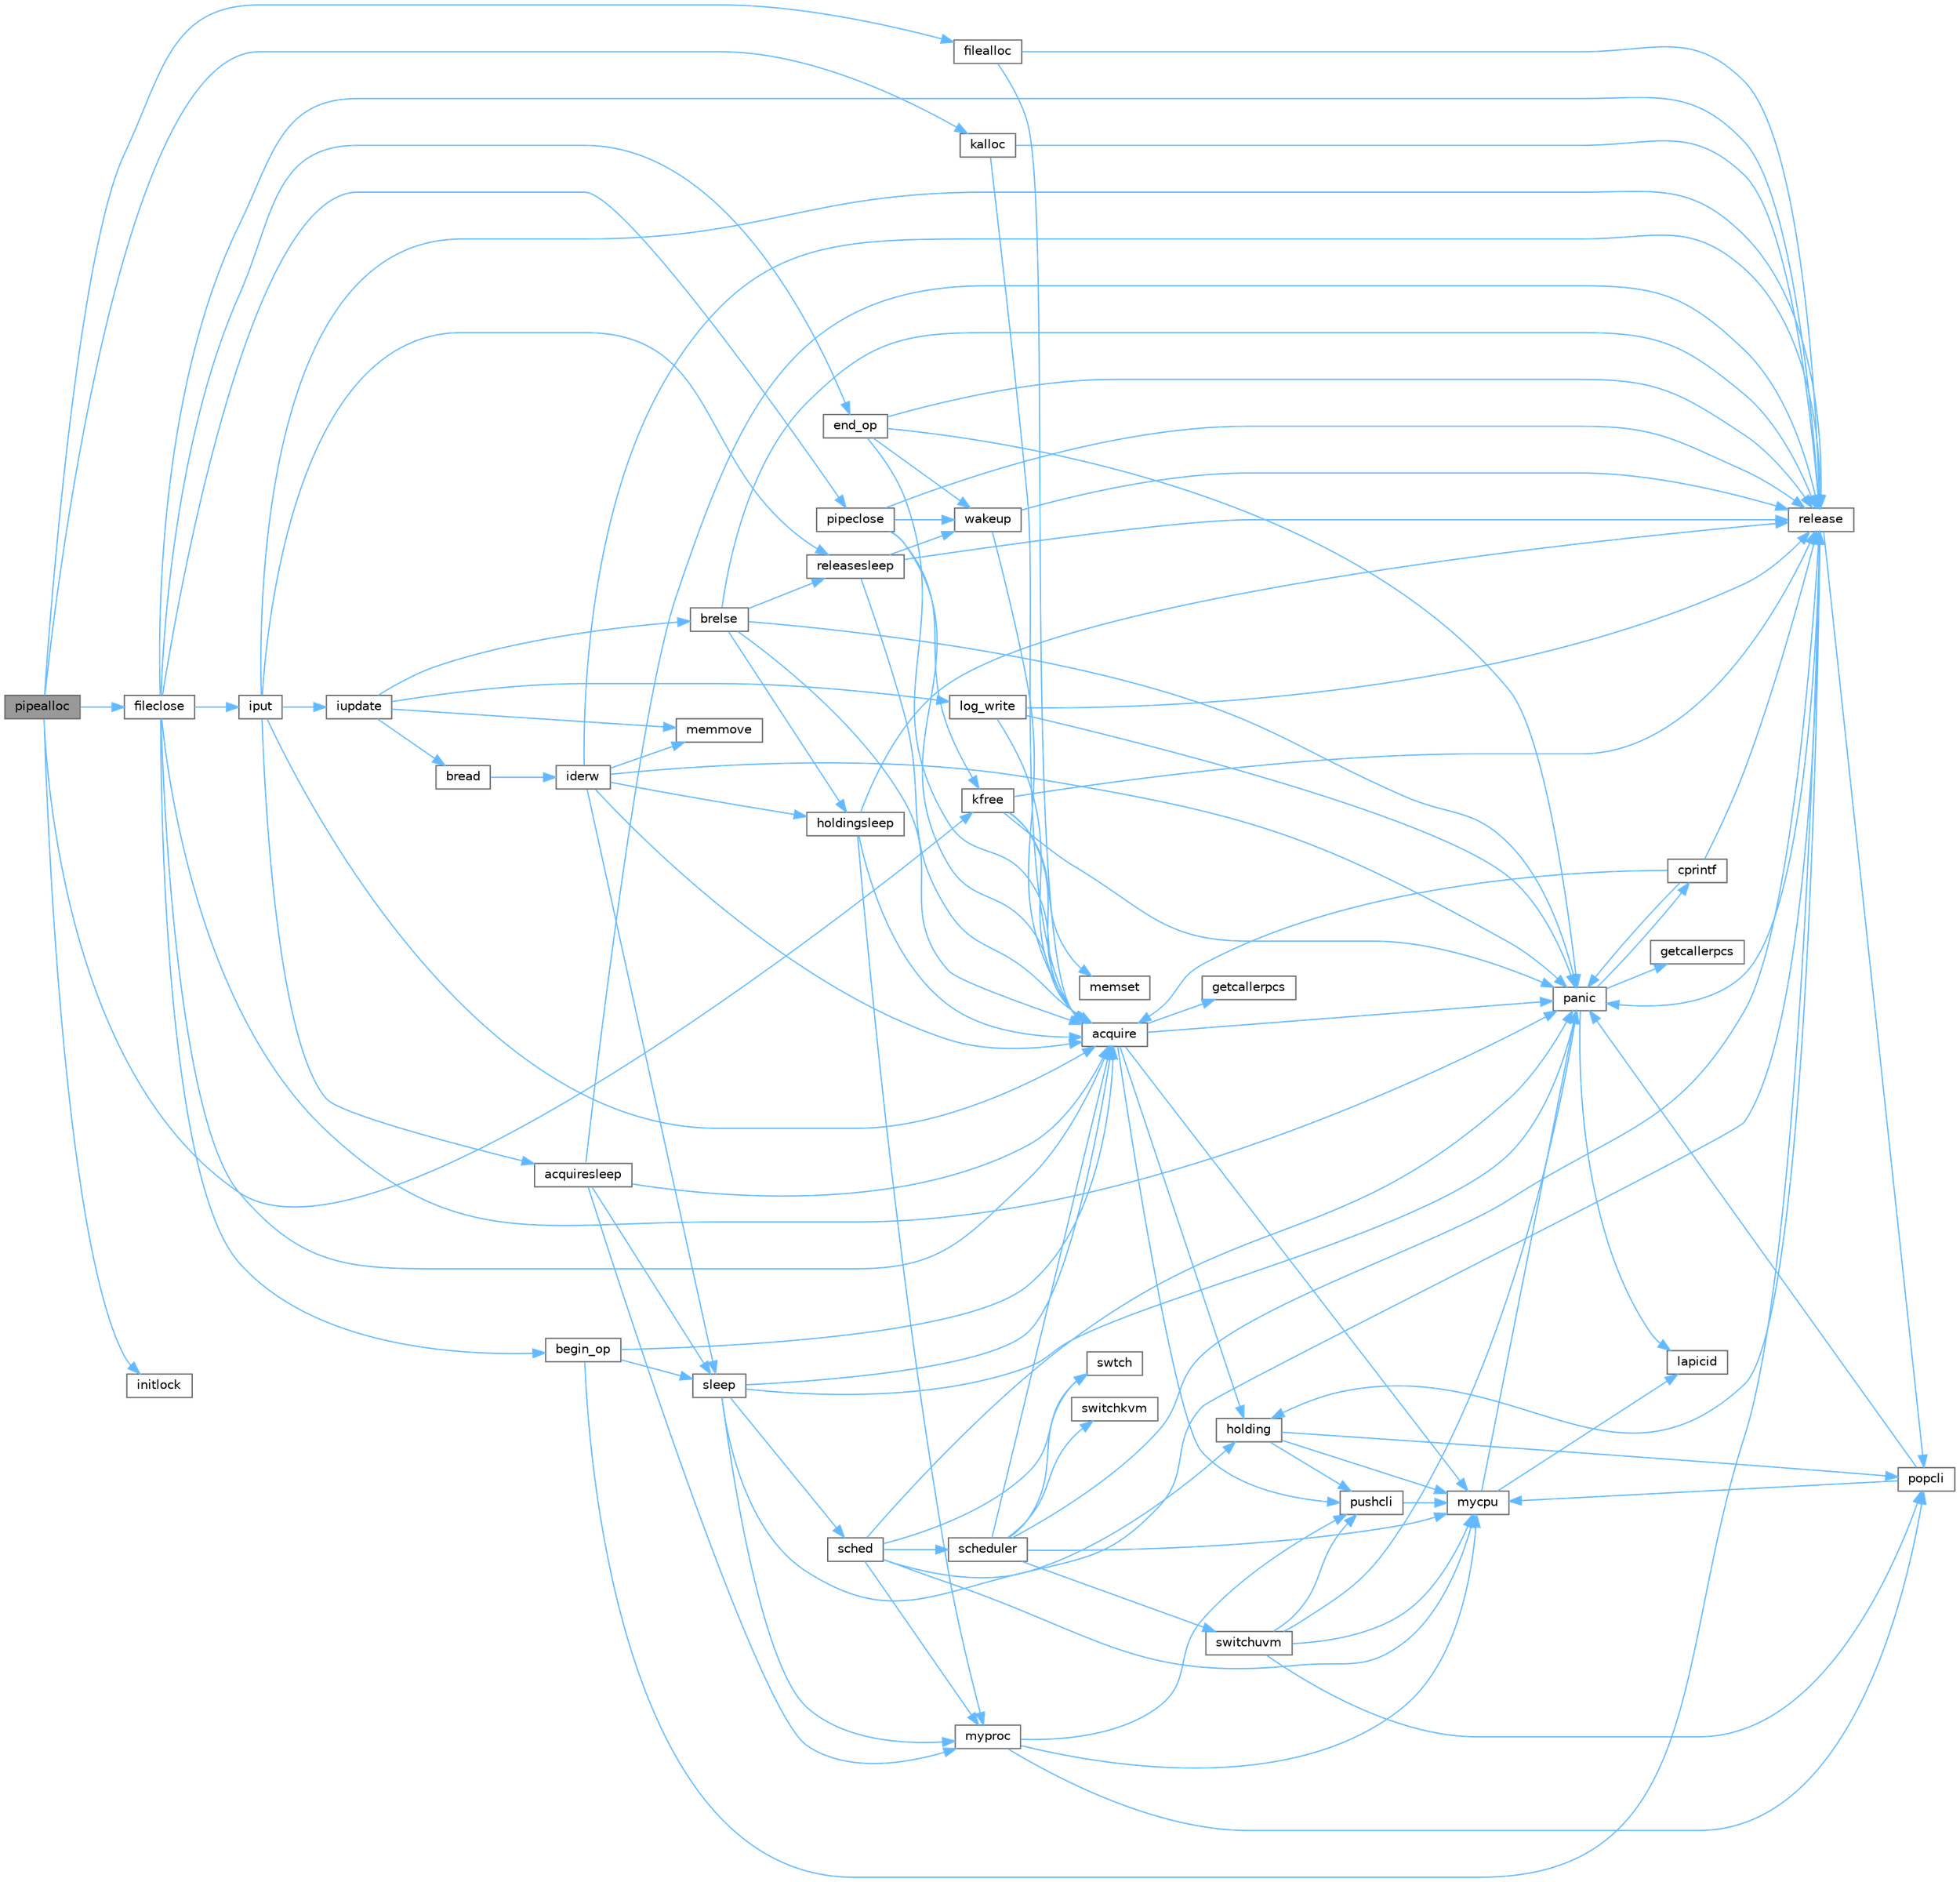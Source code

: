 digraph "pipealloc"
{
 // LATEX_PDF_SIZE
  bgcolor="transparent";
  edge [fontname=Helvetica,fontsize=10,labelfontname=Helvetica,labelfontsize=10];
  node [fontname=Helvetica,fontsize=10,shape=box,height=0.2,width=0.4];
  rankdir="LR";
  Node1 [id="Node000001",label="pipealloc",height=0.2,width=0.4,color="gray40", fillcolor="grey60", style="filled", fontcolor="black",tooltip=" "];
  Node1 -> Node2 [id="edge1_Node000001_Node000002",color="steelblue1",style="solid",tooltip=" "];
  Node2 [id="Node000002",label="filealloc",height=0.2,width=0.4,color="grey40", fillcolor="white", style="filled",URL="$d6/d13/file_8c.html#ac56b15561658d0e74ce1c53309b8f97d",tooltip=" "];
  Node2 -> Node3 [id="edge2_Node000002_Node000003",color="steelblue1",style="solid",tooltip=" "];
  Node3 [id="Node000003",label="acquire",height=0.2,width=0.4,color="grey40", fillcolor="white", style="filled",URL="$d3/d2d/spinlock_8c.html#aed377f16a085b00de3a4b32392adbdfb",tooltip=" "];
  Node3 -> Node4 [id="edge3_Node000003_Node000004",color="steelblue1",style="solid",tooltip=" "];
  Node4 [id="Node000004",label="getcallerpcs",height=0.2,width=0.4,color="grey40", fillcolor="white", style="filled",URL="$d3/d2d/spinlock_8c.html#a6ac35304ea80f01086b47edcc2328010",tooltip=" "];
  Node3 -> Node5 [id="edge4_Node000003_Node000005",color="steelblue1",style="solid",tooltip=" "];
  Node5 [id="Node000005",label="holding",height=0.2,width=0.4,color="grey40", fillcolor="white", style="filled",URL="$d3/d2d/spinlock_8c.html#aea48df3e5cfb903179ad3dc78ab502d9",tooltip=" "];
  Node5 -> Node6 [id="edge5_Node000005_Node000006",color="steelblue1",style="solid",tooltip=" "];
  Node6 [id="Node000006",label="mycpu",height=0.2,width=0.4,color="grey40", fillcolor="white", style="filled",URL="$d3/dda/proc_8c.html#ad427959ad025dabd8cd393b27ec39160",tooltip=" "];
  Node6 -> Node7 [id="edge6_Node000006_Node000007",color="steelblue1",style="solid",tooltip=" "];
  Node7 [id="Node000007",label="lapicid",height=0.2,width=0.4,color="grey40", fillcolor="white", style="filled",URL="$dc/df6/lapic_8c.html#a627f7996b64f99d885244a5102c85164",tooltip=" "];
  Node6 -> Node8 [id="edge7_Node000006_Node000008",color="steelblue1",style="solid",tooltip=" "];
  Node8 [id="Node000008",label="panic",height=0.2,width=0.4,color="grey40", fillcolor="white", style="filled",URL="$d0/d56/console_8c.html#a95c0aca5d6d7487933984f08b189917a",tooltip=" "];
  Node8 -> Node9 [id="edge8_Node000008_Node000009",color="steelblue1",style="solid",tooltip=" "];
  Node9 [id="Node000009",label="cprintf",height=0.2,width=0.4,color="grey40", fillcolor="white", style="filled",URL="$d0/d56/console_8c.html#a90f0742d846503e4ed1804f1df421ec6",tooltip=" "];
  Node9 -> Node3 [id="edge9_Node000009_Node000003",color="steelblue1",style="solid",tooltip=" "];
  Node9 -> Node8 [id="edge10_Node000009_Node000008",color="steelblue1",style="solid",tooltip=" "];
  Node9 -> Node10 [id="edge11_Node000009_Node000010",color="steelblue1",style="solid",tooltip=" "];
  Node10 [id="Node000010",label="release",height=0.2,width=0.4,color="grey40", fillcolor="white", style="filled",URL="$d3/d2d/spinlock_8c.html#a1cee376aa9a00e754bf5481cd5f3d97b",tooltip=" "];
  Node10 -> Node5 [id="edge12_Node000010_Node000005",color="steelblue1",style="solid",tooltip=" "];
  Node10 -> Node8 [id="edge13_Node000010_Node000008",color="steelblue1",style="solid",tooltip=" "];
  Node10 -> Node11 [id="edge14_Node000010_Node000011",color="steelblue1",style="solid",tooltip=" "];
  Node11 [id="Node000011",label="popcli",height=0.2,width=0.4,color="grey40", fillcolor="white", style="filled",URL="$d3/d2d/spinlock_8c.html#ae3424f669269fef400ce29c3aeb43fdb",tooltip=" "];
  Node11 -> Node6 [id="edge15_Node000011_Node000006",color="steelblue1",style="solid",tooltip=" "];
  Node11 -> Node8 [id="edge16_Node000011_Node000008",color="steelblue1",style="solid",tooltip=" "];
  Node8 -> Node12 [id="edge17_Node000008_Node000012",color="steelblue1",style="solid",tooltip=" "];
  Node12 [id="Node000012",label="getcallerpcs",height=0.2,width=0.4,color="grey40", fillcolor="white", style="filled",URL="$d5/d64/defs_8h.html#a4105de9e2969515d6c6c795c4386f69f",tooltip=" "];
  Node8 -> Node7 [id="edge18_Node000008_Node000007",color="steelblue1",style="solid",tooltip=" "];
  Node5 -> Node11 [id="edge19_Node000005_Node000011",color="steelblue1",style="solid",tooltip=" "];
  Node5 -> Node13 [id="edge20_Node000005_Node000013",color="steelblue1",style="solid",tooltip=" "];
  Node13 [id="Node000013",label="pushcli",height=0.2,width=0.4,color="grey40", fillcolor="white", style="filled",URL="$d3/d2d/spinlock_8c.html#a206b749d1b7768dadce61cbcde7e0f1c",tooltip=" "];
  Node13 -> Node6 [id="edge21_Node000013_Node000006",color="steelblue1",style="solid",tooltip=" "];
  Node3 -> Node6 [id="edge22_Node000003_Node000006",color="steelblue1",style="solid",tooltip=" "];
  Node3 -> Node8 [id="edge23_Node000003_Node000008",color="steelblue1",style="solid",tooltip=" "];
  Node3 -> Node13 [id="edge24_Node000003_Node000013",color="steelblue1",style="solid",tooltip=" "];
  Node2 -> Node10 [id="edge25_Node000002_Node000010",color="steelblue1",style="solid",tooltip=" "];
  Node1 -> Node14 [id="edge26_Node000001_Node000014",color="steelblue1",style="solid",tooltip=" "];
  Node14 [id="Node000014",label="fileclose",height=0.2,width=0.4,color="grey40", fillcolor="white", style="filled",URL="$d6/d13/file_8c.html#ae557c81ab89c24219146144bb6adaa2c",tooltip=" "];
  Node14 -> Node3 [id="edge27_Node000014_Node000003",color="steelblue1",style="solid",tooltip=" "];
  Node14 -> Node15 [id="edge28_Node000014_Node000015",color="steelblue1",style="solid",tooltip=" "];
  Node15 [id="Node000015",label="begin_op",height=0.2,width=0.4,color="grey40", fillcolor="white", style="filled",URL="$d7/df8/log_8c.html#ac96aa31ffc0500e749c62c4d377c21c9",tooltip=" "];
  Node15 -> Node3 [id="edge29_Node000015_Node000003",color="steelblue1",style="solid",tooltip=" "];
  Node15 -> Node10 [id="edge30_Node000015_Node000010",color="steelblue1",style="solid",tooltip=" "];
  Node15 -> Node16 [id="edge31_Node000015_Node000016",color="steelblue1",style="solid",tooltip=" "];
  Node16 [id="Node000016",label="sleep",height=0.2,width=0.4,color="grey40", fillcolor="white", style="filled",URL="$d3/dda/proc_8c.html#ae70cc0370342e46f6db3bec367232457",tooltip=" "];
  Node16 -> Node3 [id="edge32_Node000016_Node000003",color="steelblue1",style="solid",tooltip=" "];
  Node16 -> Node17 [id="edge33_Node000016_Node000017",color="steelblue1",style="solid",tooltip=" "];
  Node17 [id="Node000017",label="myproc",height=0.2,width=0.4,color="grey40", fillcolor="white", style="filled",URL="$d3/dda/proc_8c.html#a41af0935f3989aae450cf8988cd9c3a9",tooltip=" "];
  Node17 -> Node6 [id="edge34_Node000017_Node000006",color="steelblue1",style="solid",tooltip=" "];
  Node17 -> Node11 [id="edge35_Node000017_Node000011",color="steelblue1",style="solid",tooltip=" "];
  Node17 -> Node13 [id="edge36_Node000017_Node000013",color="steelblue1",style="solid",tooltip=" "];
  Node16 -> Node8 [id="edge37_Node000016_Node000008",color="steelblue1",style="solid",tooltip=" "];
  Node16 -> Node10 [id="edge38_Node000016_Node000010",color="steelblue1",style="solid",tooltip=" "];
  Node16 -> Node18 [id="edge39_Node000016_Node000018",color="steelblue1",style="solid",tooltip=" "];
  Node18 [id="Node000018",label="sched",height=0.2,width=0.4,color="grey40", fillcolor="white", style="filled",URL="$d3/dda/proc_8c.html#ad788da91743c333b5bed7c4a0dd12365",tooltip=" "];
  Node18 -> Node5 [id="edge40_Node000018_Node000005",color="steelblue1",style="solid",tooltip=" "];
  Node18 -> Node6 [id="edge41_Node000018_Node000006",color="steelblue1",style="solid",tooltip=" "];
  Node18 -> Node17 [id="edge42_Node000018_Node000017",color="steelblue1",style="solid",tooltip=" "];
  Node18 -> Node8 [id="edge43_Node000018_Node000008",color="steelblue1",style="solid",tooltip=" "];
  Node18 -> Node19 [id="edge44_Node000018_Node000019",color="steelblue1",style="solid",tooltip=" "];
  Node19 [id="Node000019",label="scheduler",height=0.2,width=0.4,color="grey40", fillcolor="white", style="filled",URL="$d3/dda/proc_8c.html#a9fa00b0be5d3c4781048861e2506eb63",tooltip=" "];
  Node19 -> Node3 [id="edge45_Node000019_Node000003",color="steelblue1",style="solid",tooltip=" "];
  Node19 -> Node6 [id="edge46_Node000019_Node000006",color="steelblue1",style="solid",tooltip=" "];
  Node19 -> Node10 [id="edge47_Node000019_Node000010",color="steelblue1",style="solid",tooltip=" "];
  Node19 -> Node20 [id="edge48_Node000019_Node000020",color="steelblue1",style="solid",tooltip=" "];
  Node20 [id="Node000020",label="switchkvm",height=0.2,width=0.4,color="grey40", fillcolor="white", style="filled",URL="$de/de9/vm_8c.html#a02ca0670bc1fe12e38453082631ff360",tooltip=" "];
  Node19 -> Node21 [id="edge49_Node000019_Node000021",color="steelblue1",style="solid",tooltip=" "];
  Node21 [id="Node000021",label="switchuvm",height=0.2,width=0.4,color="grey40", fillcolor="white", style="filled",URL="$de/de9/vm_8c.html#a87c90f0ab2a1b11c2b55f4e483bb8493",tooltip=" "];
  Node21 -> Node6 [id="edge50_Node000021_Node000006",color="steelblue1",style="solid",tooltip=" "];
  Node21 -> Node8 [id="edge51_Node000021_Node000008",color="steelblue1",style="solid",tooltip=" "];
  Node21 -> Node11 [id="edge52_Node000021_Node000011",color="steelblue1",style="solid",tooltip=" "];
  Node21 -> Node13 [id="edge53_Node000021_Node000013",color="steelblue1",style="solid",tooltip=" "];
  Node19 -> Node22 [id="edge54_Node000019_Node000022",color="steelblue1",style="solid",tooltip=" "];
  Node22 [id="Node000022",label="swtch",height=0.2,width=0.4,color="grey40", fillcolor="white", style="filled",URL="$d5/d64/defs_8h.html#a1d9e7047d3dfb57809a2541d8387705e",tooltip=" "];
  Node18 -> Node22 [id="edge55_Node000018_Node000022",color="steelblue1",style="solid",tooltip=" "];
  Node14 -> Node23 [id="edge56_Node000014_Node000023",color="steelblue1",style="solid",tooltip=" "];
  Node23 [id="Node000023",label="end_op",height=0.2,width=0.4,color="grey40", fillcolor="white", style="filled",URL="$d7/df8/log_8c.html#ac0f12be0ca0de555e60b27b06a57a65b",tooltip=" "];
  Node23 -> Node3 [id="edge57_Node000023_Node000003",color="steelblue1",style="solid",tooltip=" "];
  Node23 -> Node8 [id="edge58_Node000023_Node000008",color="steelblue1",style="solid",tooltip=" "];
  Node23 -> Node10 [id="edge59_Node000023_Node000010",color="steelblue1",style="solid",tooltip=" "];
  Node23 -> Node24 [id="edge60_Node000023_Node000024",color="steelblue1",style="solid",tooltip=" "];
  Node24 [id="Node000024",label="wakeup",height=0.2,width=0.4,color="grey40", fillcolor="white", style="filled",URL="$d3/dda/proc_8c.html#a4a34d9f03e436cfa09b88f735f6ee952",tooltip=" "];
  Node24 -> Node3 [id="edge61_Node000024_Node000003",color="steelblue1",style="solid",tooltip=" "];
  Node24 -> Node10 [id="edge62_Node000024_Node000010",color="steelblue1",style="solid",tooltip=" "];
  Node14 -> Node25 [id="edge63_Node000014_Node000025",color="steelblue1",style="solid",tooltip=" "];
  Node25 [id="Node000025",label="iput",height=0.2,width=0.4,color="grey40", fillcolor="white", style="filled",URL="$d2/d5a/fs_8c.html#ab3c447f135c68e4c3c1f8d5866f6e77b",tooltip=" "];
  Node25 -> Node3 [id="edge64_Node000025_Node000003",color="steelblue1",style="solid",tooltip=" "];
  Node25 -> Node26 [id="edge65_Node000025_Node000026",color="steelblue1",style="solid",tooltip=" "];
  Node26 [id="Node000026",label="acquiresleep",height=0.2,width=0.4,color="grey40", fillcolor="white", style="filled",URL="$d8/dd1/sleeplock_8c.html#aaad2d7a86d4859982dd9a132f5128ff2",tooltip=" "];
  Node26 -> Node3 [id="edge66_Node000026_Node000003",color="steelblue1",style="solid",tooltip=" "];
  Node26 -> Node17 [id="edge67_Node000026_Node000017",color="steelblue1",style="solid",tooltip=" "];
  Node26 -> Node10 [id="edge68_Node000026_Node000010",color="steelblue1",style="solid",tooltip=" "];
  Node26 -> Node16 [id="edge69_Node000026_Node000016",color="steelblue1",style="solid",tooltip=" "];
  Node25 -> Node27 [id="edge70_Node000025_Node000027",color="steelblue1",style="solid",tooltip=" "];
  Node27 [id="Node000027",label="iupdate",height=0.2,width=0.4,color="grey40", fillcolor="white", style="filled",URL="$d2/d5a/fs_8c.html#a7220afa8e5f4bea540eb95879ea7df6e",tooltip=" "];
  Node27 -> Node28 [id="edge71_Node000027_Node000028",color="steelblue1",style="solid",tooltip=" "];
  Node28 [id="Node000028",label="bread",height=0.2,width=0.4,color="grey40", fillcolor="white", style="filled",URL="$dc/de6/bio_8c.html#a30b8d2ef2300ed8e3d879a428fe39898",tooltip=" "];
  Node28 -> Node29 [id="edge72_Node000028_Node000029",color="steelblue1",style="solid",tooltip=" "];
  Node29 [id="Node000029",label="iderw",height=0.2,width=0.4,color="grey40", fillcolor="white", style="filled",URL="$da/d9b/memide_8c.html#a7f36b008f02088c86f76e98e05b55af5",tooltip=" "];
  Node29 -> Node3 [id="edge73_Node000029_Node000003",color="steelblue1",style="solid",tooltip=" "];
  Node29 -> Node30 [id="edge74_Node000029_Node000030",color="steelblue1",style="solid",tooltip=" "];
  Node30 [id="Node000030",label="holdingsleep",height=0.2,width=0.4,color="grey40", fillcolor="white", style="filled",URL="$d8/dd1/sleeplock_8c.html#a6fdbe54cbecd8fc67d74793b27adcf05",tooltip=" "];
  Node30 -> Node3 [id="edge75_Node000030_Node000003",color="steelblue1",style="solid",tooltip=" "];
  Node30 -> Node17 [id="edge76_Node000030_Node000017",color="steelblue1",style="solid",tooltip=" "];
  Node30 -> Node10 [id="edge77_Node000030_Node000010",color="steelblue1",style="solid",tooltip=" "];
  Node29 -> Node31 [id="edge78_Node000029_Node000031",color="steelblue1",style="solid",tooltip=" "];
  Node31 [id="Node000031",label="memmove",height=0.2,width=0.4,color="grey40", fillcolor="white", style="filled",URL="$d1/db0/string_8c.html#a07f97e2ed1ce37955192d52de8f4911f",tooltip=" "];
  Node29 -> Node8 [id="edge79_Node000029_Node000008",color="steelblue1",style="solid",tooltip=" "];
  Node29 -> Node10 [id="edge80_Node000029_Node000010",color="steelblue1",style="solid",tooltip=" "];
  Node29 -> Node16 [id="edge81_Node000029_Node000016",color="steelblue1",style="solid",tooltip=" "];
  Node27 -> Node32 [id="edge82_Node000027_Node000032",color="steelblue1",style="solid",tooltip=" "];
  Node32 [id="Node000032",label="brelse",height=0.2,width=0.4,color="grey40", fillcolor="white", style="filled",URL="$dc/de6/bio_8c.html#ab5335aeb503731104314321a78a6d727",tooltip=" "];
  Node32 -> Node3 [id="edge83_Node000032_Node000003",color="steelblue1",style="solid",tooltip=" "];
  Node32 -> Node30 [id="edge84_Node000032_Node000030",color="steelblue1",style="solid",tooltip=" "];
  Node32 -> Node8 [id="edge85_Node000032_Node000008",color="steelblue1",style="solid",tooltip=" "];
  Node32 -> Node10 [id="edge86_Node000032_Node000010",color="steelblue1",style="solid",tooltip=" "];
  Node32 -> Node33 [id="edge87_Node000032_Node000033",color="steelblue1",style="solid",tooltip=" "];
  Node33 [id="Node000033",label="releasesleep",height=0.2,width=0.4,color="grey40", fillcolor="white", style="filled",URL="$d8/dd1/sleeplock_8c.html#aa997067c2c9bfef15af6fa0a10c20f4a",tooltip=" "];
  Node33 -> Node3 [id="edge88_Node000033_Node000003",color="steelblue1",style="solid",tooltip=" "];
  Node33 -> Node10 [id="edge89_Node000033_Node000010",color="steelblue1",style="solid",tooltip=" "];
  Node33 -> Node24 [id="edge90_Node000033_Node000024",color="steelblue1",style="solid",tooltip=" "];
  Node27 -> Node34 [id="edge91_Node000027_Node000034",color="steelblue1",style="solid",tooltip=" "];
  Node34 [id="Node000034",label="log_write",height=0.2,width=0.4,color="grey40", fillcolor="white", style="filled",URL="$d7/df8/log_8c.html#a7eacb0fbebe5ce4c7d3ddea15908b13d",tooltip=" "];
  Node34 -> Node3 [id="edge92_Node000034_Node000003",color="steelblue1",style="solid",tooltip=" "];
  Node34 -> Node8 [id="edge93_Node000034_Node000008",color="steelblue1",style="solid",tooltip=" "];
  Node34 -> Node10 [id="edge94_Node000034_Node000010",color="steelblue1",style="solid",tooltip=" "];
  Node27 -> Node31 [id="edge95_Node000027_Node000031",color="steelblue1",style="solid",tooltip=" "];
  Node25 -> Node10 [id="edge96_Node000025_Node000010",color="steelblue1",style="solid",tooltip=" "];
  Node25 -> Node33 [id="edge97_Node000025_Node000033",color="steelblue1",style="solid",tooltip=" "];
  Node14 -> Node8 [id="edge98_Node000014_Node000008",color="steelblue1",style="solid",tooltip=" "];
  Node14 -> Node35 [id="edge99_Node000014_Node000035",color="steelblue1",style="solid",tooltip=" "];
  Node35 [id="Node000035",label="pipeclose",height=0.2,width=0.4,color="grey40", fillcolor="white", style="filled",URL="$d1/d47/pipe_8c.html#a48642f54734698f6f881ee07723292cb",tooltip=" "];
  Node35 -> Node3 [id="edge100_Node000035_Node000003",color="steelblue1",style="solid",tooltip=" "];
  Node35 -> Node36 [id="edge101_Node000035_Node000036",color="steelblue1",style="solid",tooltip=" "];
  Node36 [id="Node000036",label="kfree",height=0.2,width=0.4,color="grey40", fillcolor="white", style="filled",URL="$d4/def/kalloc_8c.html#aced59ecf8411235f6dffc065236711a5",tooltip=" "];
  Node36 -> Node3 [id="edge102_Node000036_Node000003",color="steelblue1",style="solid",tooltip=" "];
  Node36 -> Node37 [id="edge103_Node000036_Node000037",color="steelblue1",style="solid",tooltip=" "];
  Node37 [id="Node000037",label="memset",height=0.2,width=0.4,color="grey40", fillcolor="white", style="filled",URL="$db/d8a/ulib_8c.html#aa9cdc2409c15ccd5ee3b2031576f4093",tooltip=" "];
  Node36 -> Node8 [id="edge104_Node000036_Node000008",color="steelblue1",style="solid",tooltip=" "];
  Node36 -> Node10 [id="edge105_Node000036_Node000010",color="steelblue1",style="solid",tooltip=" "];
  Node35 -> Node10 [id="edge106_Node000035_Node000010",color="steelblue1",style="solid",tooltip=" "];
  Node35 -> Node24 [id="edge107_Node000035_Node000024",color="steelblue1",style="solid",tooltip=" "];
  Node14 -> Node10 [id="edge108_Node000014_Node000010",color="steelblue1",style="solid",tooltip=" "];
  Node1 -> Node38 [id="edge109_Node000001_Node000038",color="steelblue1",style="solid",tooltip=" "];
  Node38 [id="Node000038",label="initlock",height=0.2,width=0.4,color="grey40", fillcolor="white", style="filled",URL="$d3/d2d/spinlock_8c.html#abda07b4a007b2e888d9d783920460b89",tooltip=" "];
  Node1 -> Node39 [id="edge110_Node000001_Node000039",color="steelblue1",style="solid",tooltip=" "];
  Node39 [id="Node000039",label="kalloc",height=0.2,width=0.4,color="grey40", fillcolor="white", style="filled",URL="$d4/def/kalloc_8c.html#a5e965f6365c721b5b23c12d16d45c3dc",tooltip=" "];
  Node39 -> Node3 [id="edge111_Node000039_Node000003",color="steelblue1",style="solid",tooltip=" "];
  Node39 -> Node10 [id="edge112_Node000039_Node000010",color="steelblue1",style="solid",tooltip=" "];
  Node1 -> Node36 [id="edge113_Node000001_Node000036",color="steelblue1",style="solid",tooltip=" "];
}

